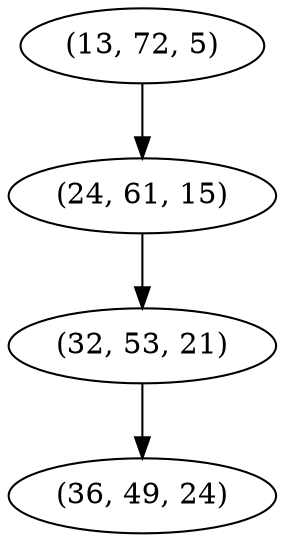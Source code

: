 digraph tree {
    "(13, 72, 5)";
    "(24, 61, 15)";
    "(32, 53, 21)";
    "(36, 49, 24)";
    "(13, 72, 5)" -> "(24, 61, 15)";
    "(24, 61, 15)" -> "(32, 53, 21)";
    "(32, 53, 21)" -> "(36, 49, 24)";
}
